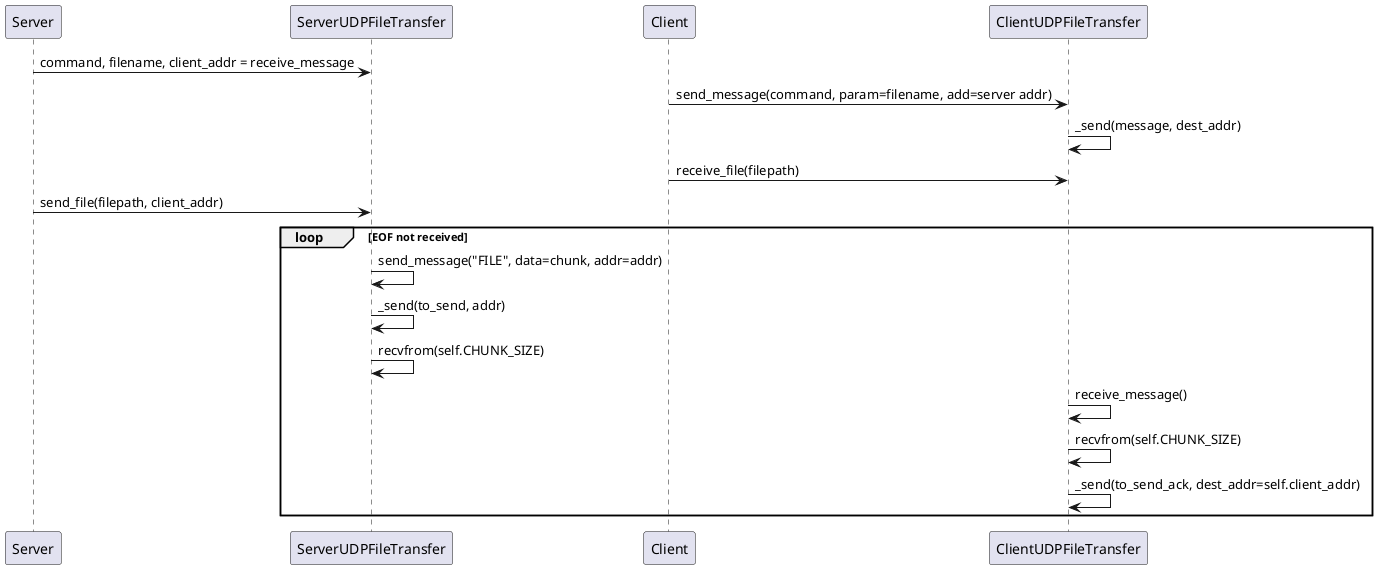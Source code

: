 @startuml get_request
Server -> ServerUDPFileTransfer: command, filename, client_addr = receive_message
Client -> ClientUDPFileTransfer: send_message(command, param=filename, add=server addr)
ClientUDPFileTransfer -> ClientUDPFileTransfer: _send(message, dest_addr)

Client -> ClientUDPFileTransfer: receive_file(filepath)
Server -> ServerUDPFileTransfer: send_file(filepath, client_addr)
loop EOF not received
ServerUDPFileTransfer -> ServerUDPFileTransfer: send_message("FILE", data=chunk, addr=addr)
ServerUDPFileTransfer -> ServerUDPFileTransfer: _send(to_send, addr)
ServerUDPFileTransfer -> ServerUDPFileTransfer: recvfrom(self.CHUNK_SIZE)
ClientUDPFileTransfer -> ClientUDPFileTransfer: receive_message()
ClientUDPFileTransfer -> ClientUDPFileTransfer: recvfrom(self.CHUNK_SIZE)
ClientUDPFileTransfer -> ClientUDPFileTransfer: _send(to_send_ack, dest_addr=self.client_addr)
end
@enduml